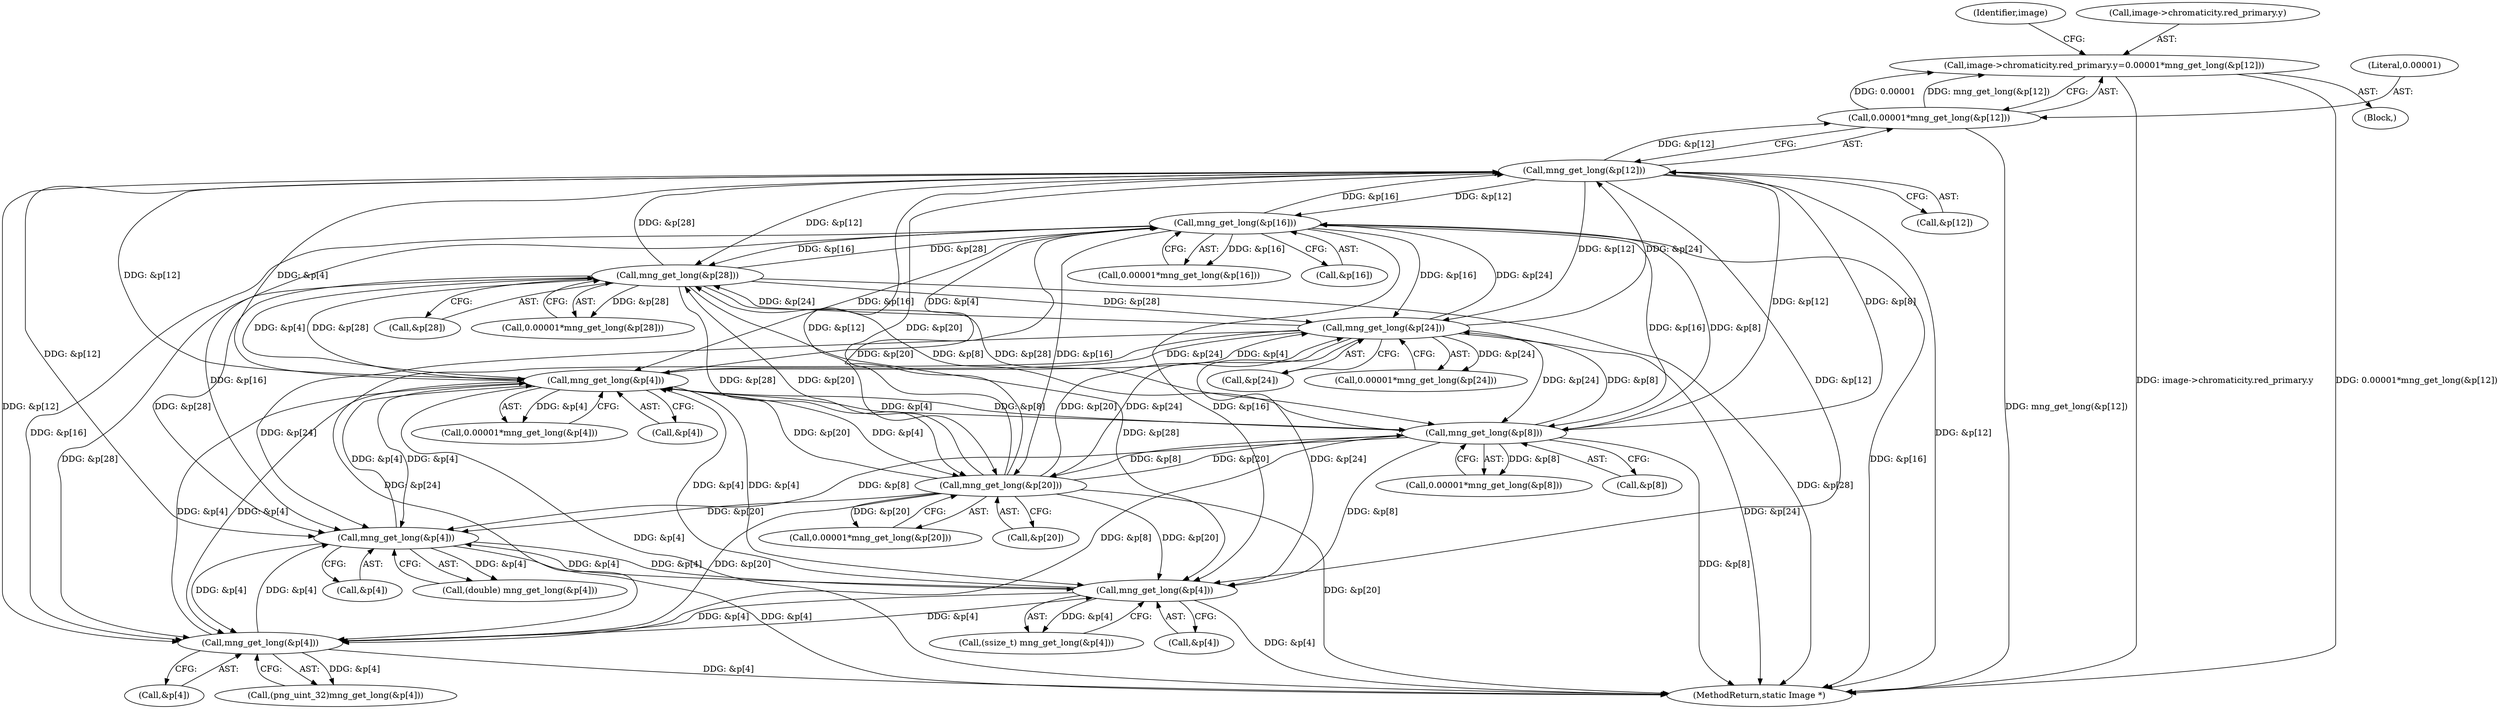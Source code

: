 digraph "0_ImageMagick6_1007b98f8795ad4bea6bc5f68a32d83e982fdae4@pointer" {
"1001311" [label="(Call,image->chromaticity.red_primary.y=0.00001*mng_get_long(&p[12]))"];
"1001319" [label="(Call,0.00001*mng_get_long(&p[12]))"];
"1001321" [label="(Call,mng_get_long(&p[12]))"];
"1001336" [label="(Call,mng_get_long(&p[16]))"];
"1001381" [label="(Call,mng_get_long(&p[28]))"];
"1001366" [label="(Call,mng_get_long(&p[24]))"];
"1001291" [label="(Call,mng_get_long(&p[4]))"];
"1001531" [label="(Call,mng_get_long(&p[4]))"];
"1000462" [label="(Call,mng_get_long(&p[4]))"];
"1001306" [label="(Call,mng_get_long(&p[8]))"];
"1001351" [label="(Call,mng_get_long(&p[20]))"];
"1001593" [label="(Call,mng_get_long(&p[4]))"];
"1001291" [label="(Call,mng_get_long(&p[4]))"];
"1001366" [label="(Call,mng_get_long(&p[24]))"];
"1001289" [label="(Call,0.00001*mng_get_long(&p[4]))"];
"1001382" [label="(Call,&p[28])"];
"1001381" [label="(Call,mng_get_long(&p[28]))"];
"1001334" [label="(Call,0.00001*mng_get_long(&p[16]))"];
"1001349" [label="(Call,0.00001*mng_get_long(&p[20]))"];
"1001594" [label="(Call,&p[4])"];
"1001593" [label="(Call,mng_get_long(&p[4]))"];
"1001351" [label="(Call,mng_get_long(&p[20]))"];
"1001532" [label="(Call,&p[4])"];
"1001529" [label="(Call,(ssize_t) mng_get_long(&p[4]))"];
"1002330" [label="(MethodReturn,static Image *)"];
"1001367" [label="(Call,&p[24])"];
"1001304" [label="(Call,0.00001*mng_get_long(&p[8]))"];
"1001379" [label="(Call,0.00001*mng_get_long(&p[28]))"];
"1001330" [label="(Identifier,image)"];
"1001336" [label="(Call,mng_get_long(&p[16]))"];
"1001352" [label="(Call,&p[20])"];
"1000462" [label="(Call,mng_get_long(&p[4]))"];
"1001591" [label="(Call,(double) mng_get_long(&p[4]))"];
"1001337" [label="(Call,&p[16])"];
"1001320" [label="(Literal,0.00001)"];
"1001531" [label="(Call,mng_get_long(&p[4]))"];
"1001322" [label="(Call,&p[12])"];
"1000460" [label="(Call,(png_uint_32)mng_get_long(&p[4]))"];
"1001312" [label="(Call,image->chromaticity.red_primary.y)"];
"1001321" [label="(Call,mng_get_long(&p[12]))"];
"1001311" [label="(Call,image->chromaticity.red_primary.y=0.00001*mng_get_long(&p[12]))"];
"1001319" [label="(Call,0.00001*mng_get_long(&p[12]))"];
"1001306" [label="(Call,mng_get_long(&p[8]))"];
"1001364" [label="(Call,0.00001*mng_get_long(&p[24]))"];
"1001307" [label="(Call,&p[8])"];
"1000463" [label="(Call,&p[4])"];
"1001268" [label="(Block,)"];
"1001292" [label="(Call,&p[4])"];
"1001311" -> "1001268"  [label="AST: "];
"1001311" -> "1001319"  [label="CFG: "];
"1001312" -> "1001311"  [label="AST: "];
"1001319" -> "1001311"  [label="AST: "];
"1001330" -> "1001311"  [label="CFG: "];
"1001311" -> "1002330"  [label="DDG: image->chromaticity.red_primary.y"];
"1001311" -> "1002330"  [label="DDG: 0.00001*mng_get_long(&p[12])"];
"1001319" -> "1001311"  [label="DDG: 0.00001"];
"1001319" -> "1001311"  [label="DDG: mng_get_long(&p[12])"];
"1001319" -> "1001321"  [label="CFG: "];
"1001320" -> "1001319"  [label="AST: "];
"1001321" -> "1001319"  [label="AST: "];
"1001319" -> "1002330"  [label="DDG: mng_get_long(&p[12])"];
"1001321" -> "1001319"  [label="DDG: &p[12]"];
"1001321" -> "1001322"  [label="CFG: "];
"1001322" -> "1001321"  [label="AST: "];
"1001321" -> "1002330"  [label="DDG: &p[12]"];
"1001321" -> "1000462"  [label="DDG: &p[12]"];
"1001321" -> "1001291"  [label="DDG: &p[12]"];
"1001321" -> "1001306"  [label="DDG: &p[12]"];
"1001336" -> "1001321"  [label="DDG: &p[16]"];
"1001381" -> "1001321"  [label="DDG: &p[28]"];
"1001366" -> "1001321"  [label="DDG: &p[24]"];
"1001291" -> "1001321"  [label="DDG: &p[4]"];
"1001306" -> "1001321"  [label="DDG: &p[8]"];
"1001351" -> "1001321"  [label="DDG: &p[20]"];
"1001321" -> "1001336"  [label="DDG: &p[12]"];
"1001321" -> "1001351"  [label="DDG: &p[12]"];
"1001321" -> "1001366"  [label="DDG: &p[12]"];
"1001321" -> "1001381"  [label="DDG: &p[12]"];
"1001321" -> "1001531"  [label="DDG: &p[12]"];
"1001321" -> "1001593"  [label="DDG: &p[12]"];
"1001336" -> "1001334"  [label="AST: "];
"1001336" -> "1001337"  [label="CFG: "];
"1001337" -> "1001336"  [label="AST: "];
"1001334" -> "1001336"  [label="CFG: "];
"1001336" -> "1002330"  [label="DDG: &p[16]"];
"1001336" -> "1000462"  [label="DDG: &p[16]"];
"1001336" -> "1001291"  [label="DDG: &p[16]"];
"1001336" -> "1001306"  [label="DDG: &p[16]"];
"1001336" -> "1001334"  [label="DDG: &p[16]"];
"1001381" -> "1001336"  [label="DDG: &p[28]"];
"1001366" -> "1001336"  [label="DDG: &p[24]"];
"1001291" -> "1001336"  [label="DDG: &p[4]"];
"1001306" -> "1001336"  [label="DDG: &p[8]"];
"1001351" -> "1001336"  [label="DDG: &p[20]"];
"1001336" -> "1001351"  [label="DDG: &p[16]"];
"1001336" -> "1001366"  [label="DDG: &p[16]"];
"1001336" -> "1001381"  [label="DDG: &p[16]"];
"1001336" -> "1001531"  [label="DDG: &p[16]"];
"1001336" -> "1001593"  [label="DDG: &p[16]"];
"1001381" -> "1001379"  [label="AST: "];
"1001381" -> "1001382"  [label="CFG: "];
"1001382" -> "1001381"  [label="AST: "];
"1001379" -> "1001381"  [label="CFG: "];
"1001381" -> "1002330"  [label="DDG: &p[28]"];
"1001381" -> "1000462"  [label="DDG: &p[28]"];
"1001381" -> "1001291"  [label="DDG: &p[28]"];
"1001381" -> "1001306"  [label="DDG: &p[28]"];
"1001381" -> "1001351"  [label="DDG: &p[28]"];
"1001381" -> "1001366"  [label="DDG: &p[28]"];
"1001381" -> "1001379"  [label="DDG: &p[28]"];
"1001366" -> "1001381"  [label="DDG: &p[24]"];
"1001291" -> "1001381"  [label="DDG: &p[4]"];
"1001306" -> "1001381"  [label="DDG: &p[8]"];
"1001351" -> "1001381"  [label="DDG: &p[20]"];
"1001381" -> "1001531"  [label="DDG: &p[28]"];
"1001381" -> "1001593"  [label="DDG: &p[28]"];
"1001366" -> "1001364"  [label="AST: "];
"1001366" -> "1001367"  [label="CFG: "];
"1001367" -> "1001366"  [label="AST: "];
"1001364" -> "1001366"  [label="CFG: "];
"1001366" -> "1002330"  [label="DDG: &p[24]"];
"1001366" -> "1000462"  [label="DDG: &p[24]"];
"1001366" -> "1001291"  [label="DDG: &p[24]"];
"1001366" -> "1001306"  [label="DDG: &p[24]"];
"1001366" -> "1001351"  [label="DDG: &p[24]"];
"1001366" -> "1001364"  [label="DDG: &p[24]"];
"1001291" -> "1001366"  [label="DDG: &p[4]"];
"1001306" -> "1001366"  [label="DDG: &p[8]"];
"1001351" -> "1001366"  [label="DDG: &p[20]"];
"1001366" -> "1001531"  [label="DDG: &p[24]"];
"1001366" -> "1001593"  [label="DDG: &p[24]"];
"1001291" -> "1001289"  [label="AST: "];
"1001291" -> "1001292"  [label="CFG: "];
"1001292" -> "1001291"  [label="AST: "];
"1001289" -> "1001291"  [label="CFG: "];
"1001291" -> "1002330"  [label="DDG: &p[4]"];
"1001291" -> "1000462"  [label="DDG: &p[4]"];
"1001291" -> "1001289"  [label="DDG: &p[4]"];
"1001531" -> "1001291"  [label="DDG: &p[4]"];
"1000462" -> "1001291"  [label="DDG: &p[4]"];
"1001306" -> "1001291"  [label="DDG: &p[8]"];
"1001593" -> "1001291"  [label="DDG: &p[4]"];
"1001351" -> "1001291"  [label="DDG: &p[20]"];
"1001291" -> "1001306"  [label="DDG: &p[4]"];
"1001291" -> "1001351"  [label="DDG: &p[4]"];
"1001291" -> "1001531"  [label="DDG: &p[4]"];
"1001291" -> "1001593"  [label="DDG: &p[4]"];
"1001531" -> "1001529"  [label="AST: "];
"1001531" -> "1001532"  [label="CFG: "];
"1001532" -> "1001531"  [label="AST: "];
"1001529" -> "1001531"  [label="CFG: "];
"1001531" -> "1002330"  [label="DDG: &p[4]"];
"1001531" -> "1000462"  [label="DDG: &p[4]"];
"1001531" -> "1001529"  [label="DDG: &p[4]"];
"1000462" -> "1001531"  [label="DDG: &p[4]"];
"1001306" -> "1001531"  [label="DDG: &p[8]"];
"1001593" -> "1001531"  [label="DDG: &p[4]"];
"1001351" -> "1001531"  [label="DDG: &p[20]"];
"1001531" -> "1001593"  [label="DDG: &p[4]"];
"1000462" -> "1000460"  [label="AST: "];
"1000462" -> "1000463"  [label="CFG: "];
"1000463" -> "1000462"  [label="AST: "];
"1000460" -> "1000462"  [label="CFG: "];
"1000462" -> "1002330"  [label="DDG: &p[4]"];
"1000462" -> "1000460"  [label="DDG: &p[4]"];
"1001306" -> "1000462"  [label="DDG: &p[8]"];
"1001593" -> "1000462"  [label="DDG: &p[4]"];
"1001351" -> "1000462"  [label="DDG: &p[20]"];
"1000462" -> "1001593"  [label="DDG: &p[4]"];
"1001306" -> "1001304"  [label="AST: "];
"1001306" -> "1001307"  [label="CFG: "];
"1001307" -> "1001306"  [label="AST: "];
"1001304" -> "1001306"  [label="CFG: "];
"1001306" -> "1002330"  [label="DDG: &p[8]"];
"1001306" -> "1001304"  [label="DDG: &p[8]"];
"1001351" -> "1001306"  [label="DDG: &p[20]"];
"1001306" -> "1001351"  [label="DDG: &p[8]"];
"1001306" -> "1001593"  [label="DDG: &p[8]"];
"1001351" -> "1001349"  [label="AST: "];
"1001351" -> "1001352"  [label="CFG: "];
"1001352" -> "1001351"  [label="AST: "];
"1001349" -> "1001351"  [label="CFG: "];
"1001351" -> "1002330"  [label="DDG: &p[20]"];
"1001351" -> "1001349"  [label="DDG: &p[20]"];
"1001351" -> "1001593"  [label="DDG: &p[20]"];
"1001593" -> "1001591"  [label="AST: "];
"1001593" -> "1001594"  [label="CFG: "];
"1001594" -> "1001593"  [label="AST: "];
"1001591" -> "1001593"  [label="CFG: "];
"1001593" -> "1002330"  [label="DDG: &p[4]"];
"1001593" -> "1001591"  [label="DDG: &p[4]"];
}
